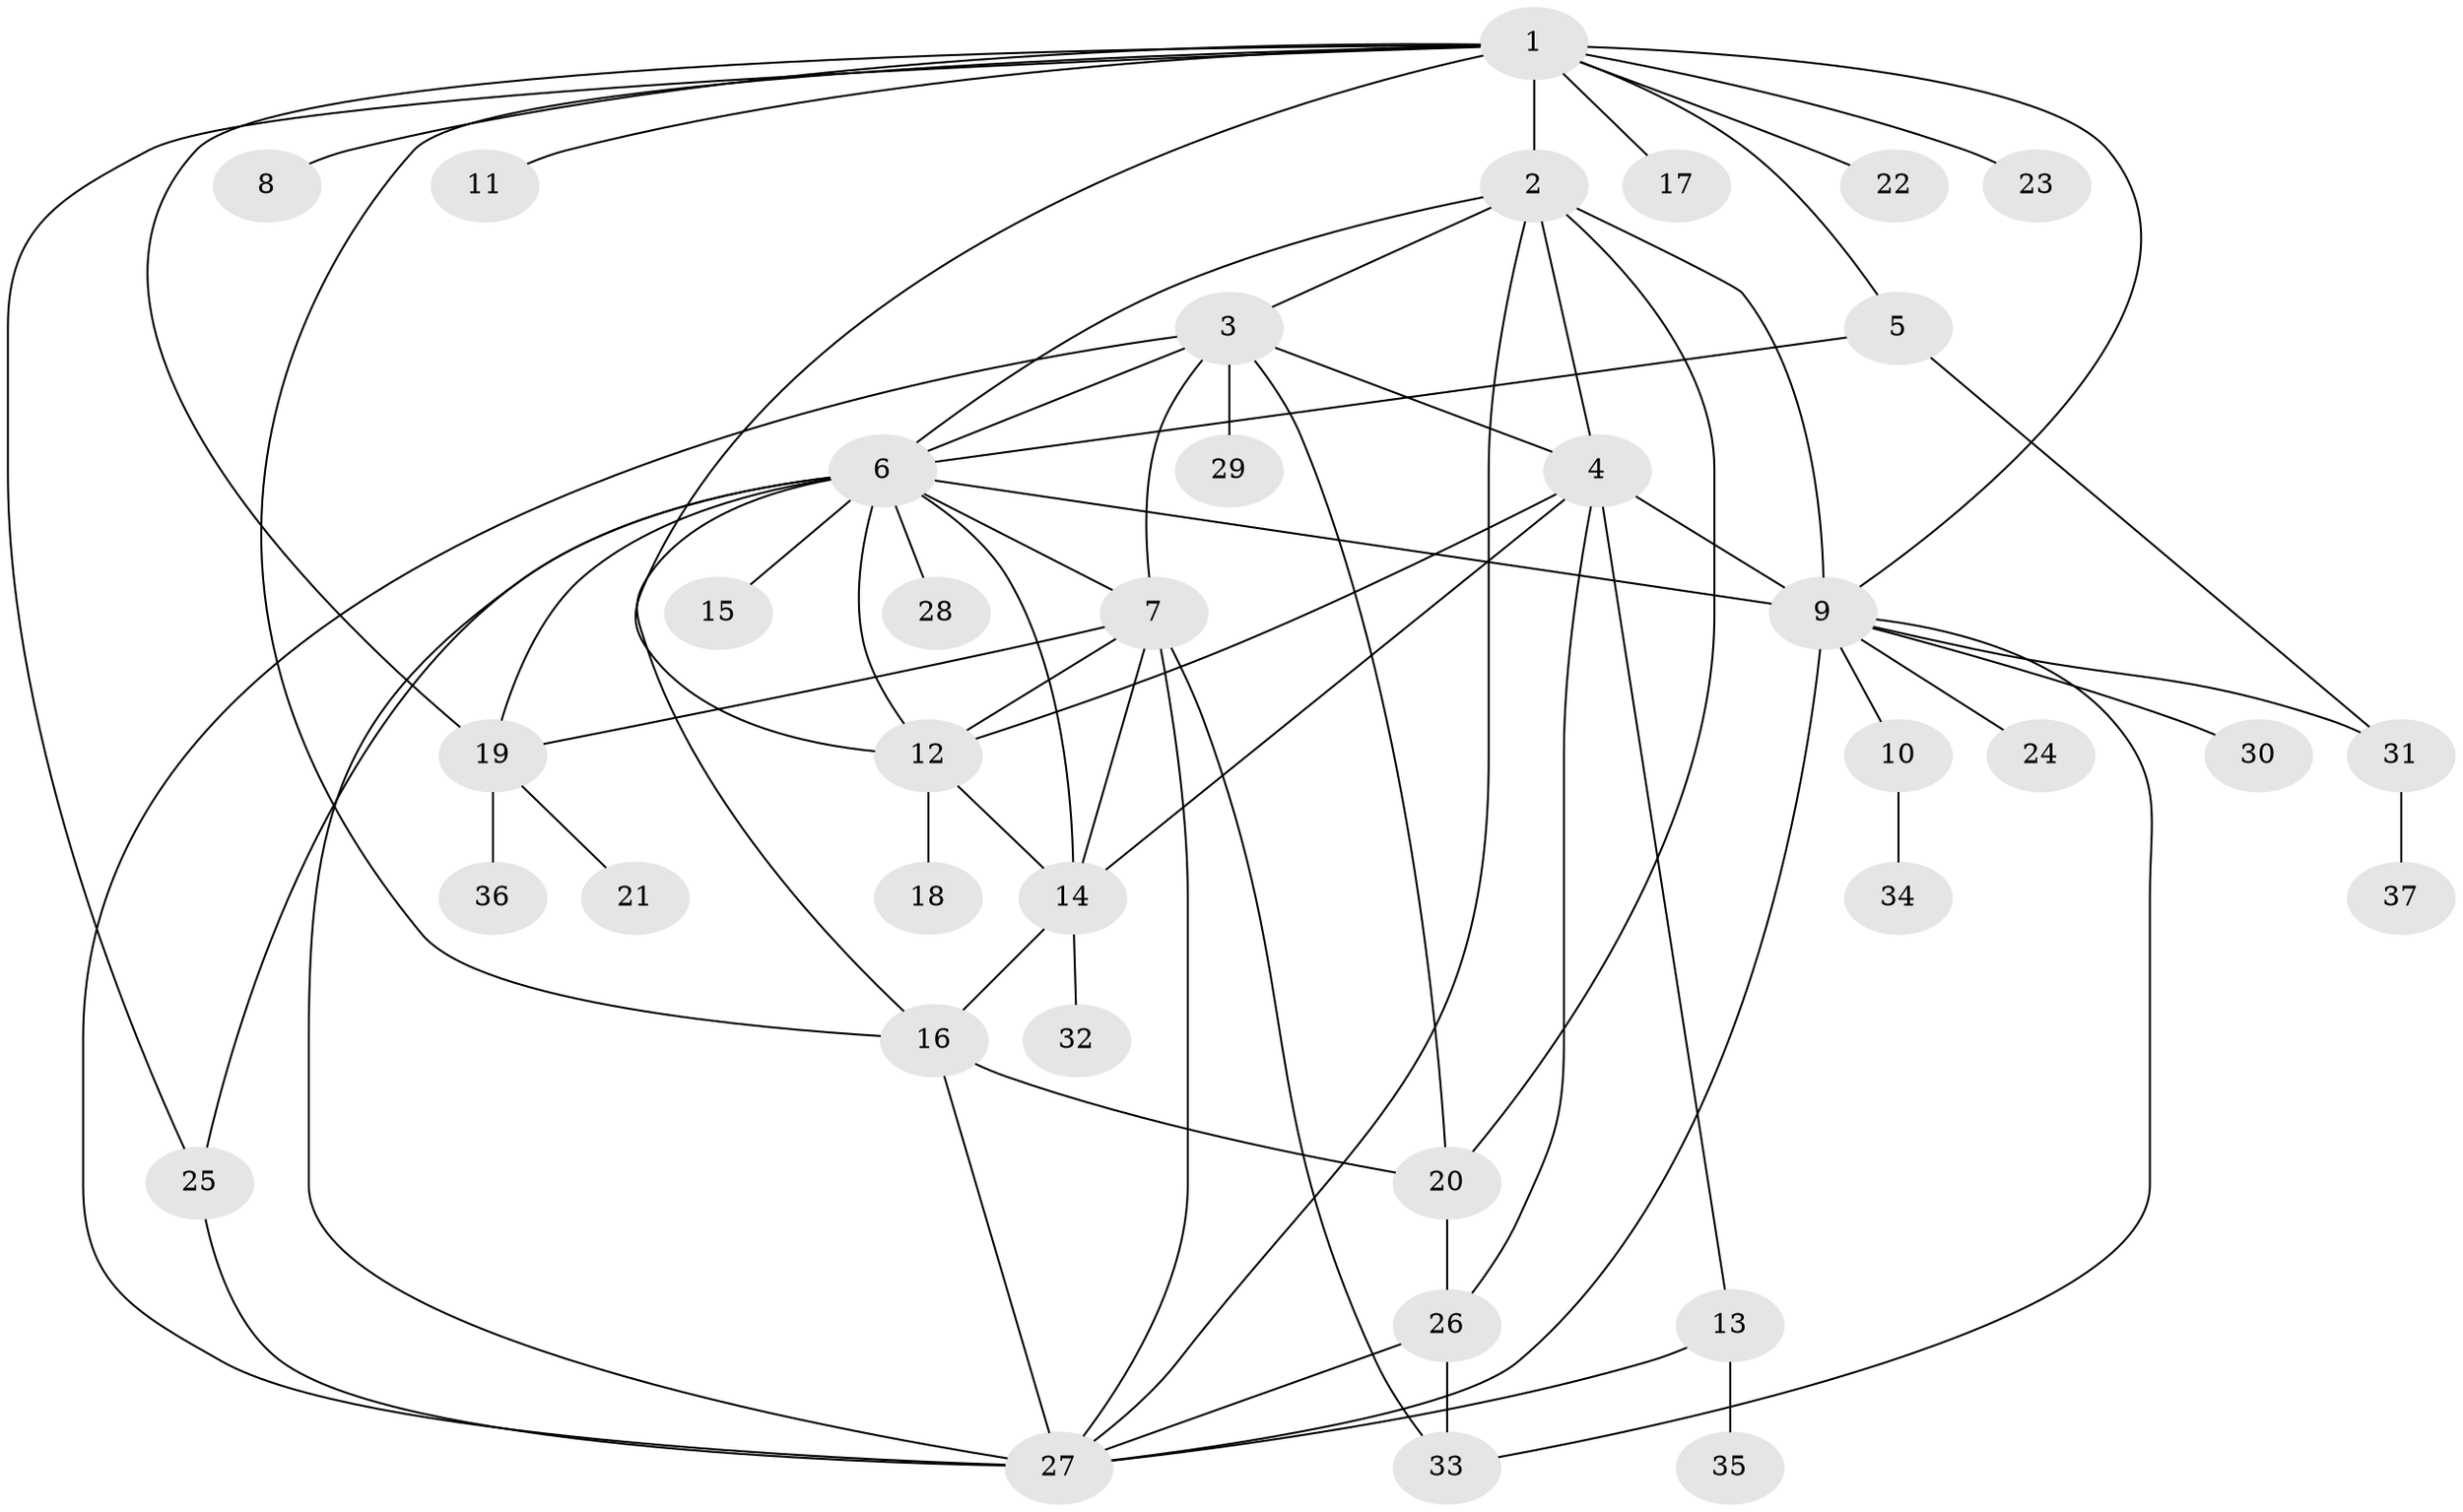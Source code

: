 // original degree distribution, {16: 0.0136986301369863, 19: 0.0136986301369863, 8: 0.0410958904109589, 10: 0.0136986301369863, 2: 0.2602739726027397, 3: 0.1643835616438356, 18: 0.0136986301369863, 1: 0.3424657534246575, 7: 0.0136986301369863, 5: 0.0273972602739726, 6: 0.0273972602739726, 4: 0.0547945205479452, 11: 0.0136986301369863}
// Generated by graph-tools (version 1.1) at 2025/35/03/09/25 02:35:39]
// undirected, 37 vertices, 68 edges
graph export_dot {
graph [start="1"]
  node [color=gray90,style=filled];
  1;
  2;
  3;
  4;
  5;
  6;
  7;
  8;
  9;
  10;
  11;
  12;
  13;
  14;
  15;
  16;
  17;
  18;
  19;
  20;
  21;
  22;
  23;
  24;
  25;
  26;
  27;
  28;
  29;
  30;
  31;
  32;
  33;
  34;
  35;
  36;
  37;
  1 -- 2 [weight=3.0];
  1 -- 5 [weight=1.0];
  1 -- 8 [weight=1.0];
  1 -- 9 [weight=2.0];
  1 -- 11 [weight=1.0];
  1 -- 12 [weight=1.0];
  1 -- 16 [weight=1.0];
  1 -- 17 [weight=1.0];
  1 -- 19 [weight=1.0];
  1 -- 22 [weight=1.0];
  1 -- 23 [weight=1.0];
  1 -- 25 [weight=1.0];
  2 -- 3 [weight=1.0];
  2 -- 4 [weight=1.0];
  2 -- 6 [weight=2.0];
  2 -- 9 [weight=9.0];
  2 -- 20 [weight=1.0];
  2 -- 27 [weight=1.0];
  3 -- 4 [weight=1.0];
  3 -- 6 [weight=1.0];
  3 -- 7 [weight=2.0];
  3 -- 20 [weight=1.0];
  3 -- 27 [weight=1.0];
  3 -- 29 [weight=2.0];
  4 -- 9 [weight=1.0];
  4 -- 12 [weight=2.0];
  4 -- 13 [weight=1.0];
  4 -- 14 [weight=1.0];
  4 -- 26 [weight=1.0];
  5 -- 6 [weight=1.0];
  5 -- 31 [weight=1.0];
  6 -- 7 [weight=1.0];
  6 -- 9 [weight=1.0];
  6 -- 12 [weight=2.0];
  6 -- 14 [weight=1.0];
  6 -- 15 [weight=1.0];
  6 -- 16 [weight=1.0];
  6 -- 19 [weight=1.0];
  6 -- 25 [weight=1.0];
  6 -- 27 [weight=2.0];
  6 -- 28 [weight=1.0];
  7 -- 12 [weight=1.0];
  7 -- 14 [weight=1.0];
  7 -- 19 [weight=1.0];
  7 -- 27 [weight=1.0];
  7 -- 33 [weight=1.0];
  9 -- 10 [weight=1.0];
  9 -- 24 [weight=1.0];
  9 -- 27 [weight=1.0];
  9 -- 30 [weight=1.0];
  9 -- 31 [weight=1.0];
  9 -- 33 [weight=1.0];
  10 -- 34 [weight=1.0];
  12 -- 14 [weight=1.0];
  12 -- 18 [weight=1.0];
  13 -- 27 [weight=2.0];
  13 -- 35 [weight=1.0];
  14 -- 16 [weight=1.0];
  14 -- 32 [weight=1.0];
  16 -- 20 [weight=1.0];
  16 -- 27 [weight=1.0];
  19 -- 21 [weight=1.0];
  19 -- 36 [weight=1.0];
  20 -- 26 [weight=1.0];
  25 -- 27 [weight=2.0];
  26 -- 27 [weight=1.0];
  26 -- 33 [weight=1.0];
  31 -- 37 [weight=1.0];
}
